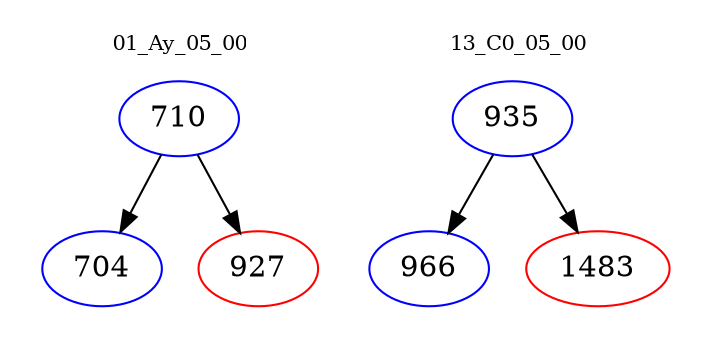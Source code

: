 digraph{
subgraph cluster_0 {
color = white
label = "01_Ay_05_00";
fontsize=10;
T0_710 [label="710", color="blue"]
T0_710 -> T0_704 [color="black"]
T0_704 [label="704", color="blue"]
T0_710 -> T0_927 [color="black"]
T0_927 [label="927", color="red"]
}
subgraph cluster_1 {
color = white
label = "13_C0_05_00";
fontsize=10;
T1_935 [label="935", color="blue"]
T1_935 -> T1_966 [color="black"]
T1_966 [label="966", color="blue"]
T1_935 -> T1_1483 [color="black"]
T1_1483 [label="1483", color="red"]
}
}
